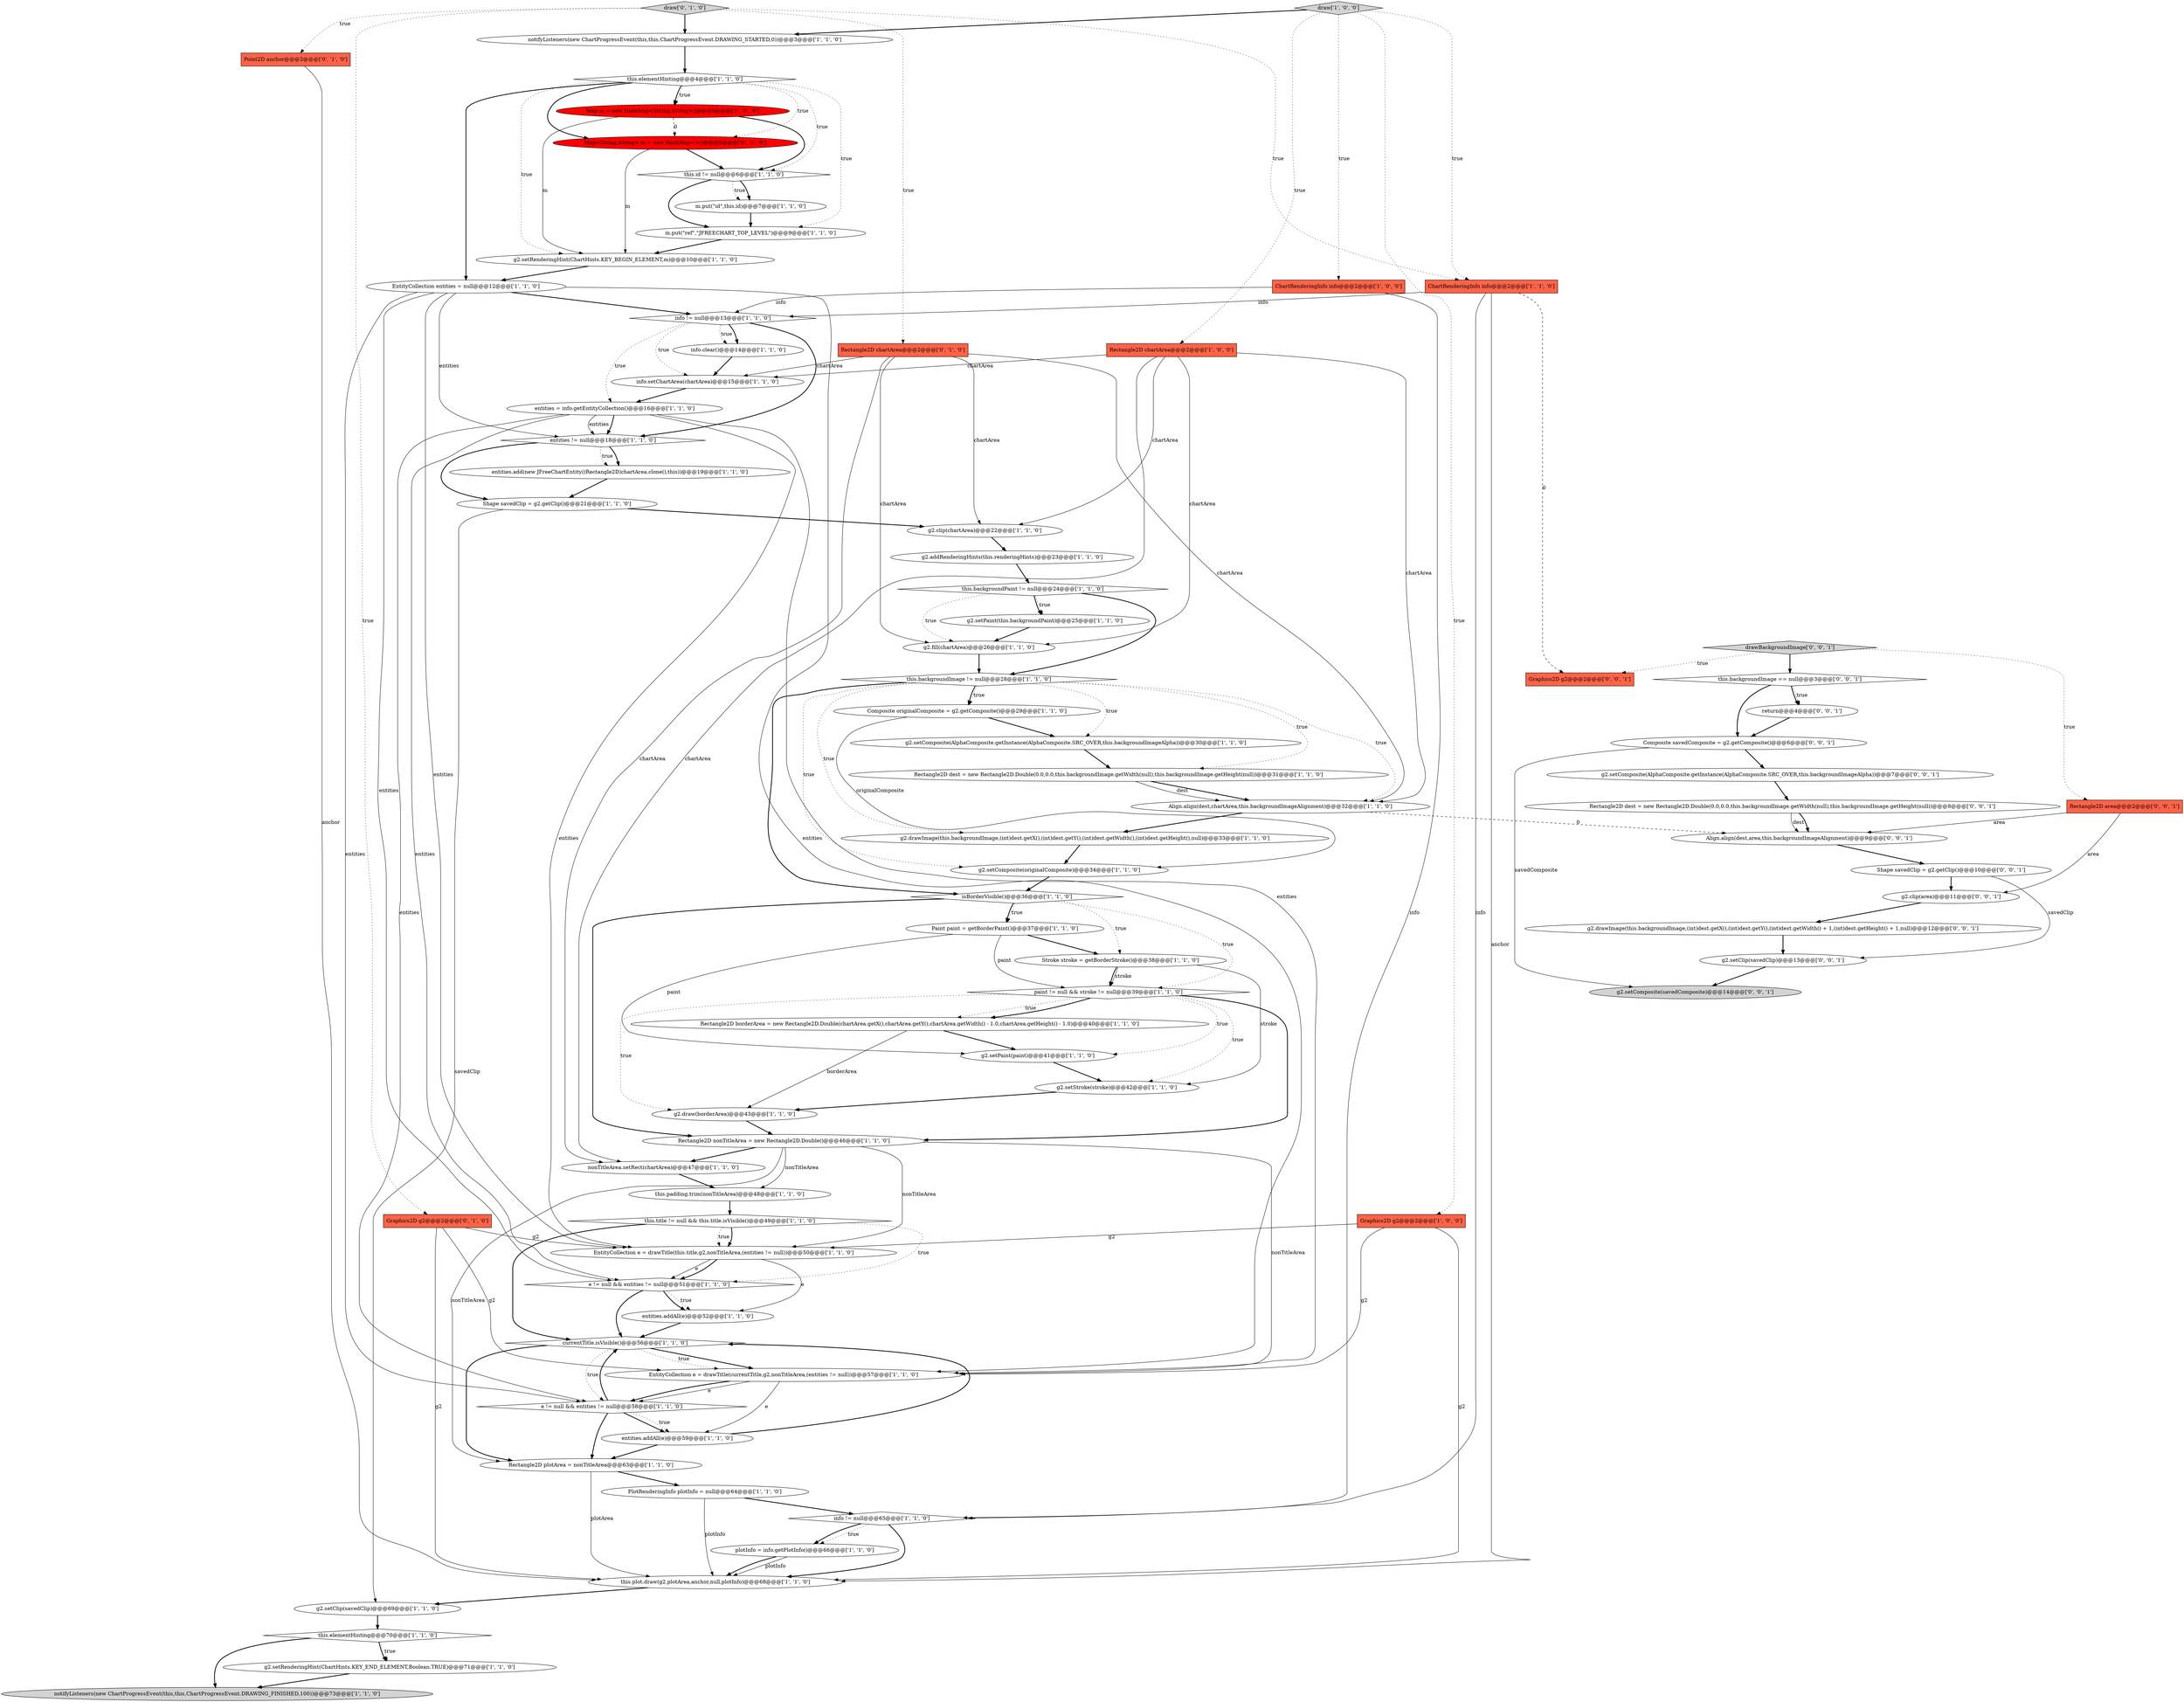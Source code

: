 digraph {
48 [style = filled, label = "m.put(\"id\",this.id)@@@7@@@['1', '1', '0']", fillcolor = white, shape = ellipse image = "AAA0AAABBB1BBB"];
64 [style = filled, label = "Map<String,String> m = new HashMap<>()@@@5@@@['0', '1', '0']", fillcolor = red, shape = ellipse image = "AAA1AAABBB2BBB"];
23 [style = filled, label = "Align.align(dest,chartArea,this.backgroundImageAlignment)@@@32@@@['1', '1', '0']", fillcolor = white, shape = ellipse image = "AAA0AAABBB1BBB"];
36 [style = filled, label = "notifyListeners(new ChartProgressEvent(this,this,ChartProgressEvent.DRAWING_FINISHED,100))@@@73@@@['1', '1', '0']", fillcolor = lightgray, shape = ellipse image = "AAA0AAABBB1BBB"];
15 [style = filled, label = "PlotRenderingInfo plotInfo = null@@@64@@@['1', '1', '0']", fillcolor = white, shape = ellipse image = "AAA0AAABBB1BBB"];
37 [style = filled, label = "this.backgroundImage != null@@@28@@@['1', '1', '0']", fillcolor = white, shape = diamond image = "AAA0AAABBB1BBB"];
62 [style = filled, label = "Point2D anchor@@@2@@@['0', '1', '0']", fillcolor = tomato, shape = box image = "AAA0AAABBB2BBB"];
40 [style = filled, label = "entities != null@@@18@@@['1', '1', '0']", fillcolor = white, shape = diamond image = "AAA0AAABBB1BBB"];
10 [style = filled, label = "this.padding.trim(nonTitleArea)@@@48@@@['1', '1', '0']", fillcolor = white, shape = ellipse image = "AAA0AAABBB1BBB"];
4 [style = filled, label = "Graphics2D g2@@@2@@@['1', '0', '0']", fillcolor = tomato, shape = box image = "AAA0AAABBB1BBB"];
51 [style = filled, label = "this.title != null && this.title.isVisible()@@@49@@@['1', '1', '0']", fillcolor = white, shape = diamond image = "AAA0AAABBB1BBB"];
12 [style = filled, label = "e != null && entities != null@@@51@@@['1', '1', '0']", fillcolor = white, shape = diamond image = "AAA0AAABBB1BBB"];
18 [style = filled, label = "ChartRenderingInfo info@@@2@@@['1', '0', '0']", fillcolor = tomato, shape = box image = "AAA0AAABBB1BBB"];
60 [style = filled, label = "Rectangle2D chartArea@@@2@@@['0', '1', '0']", fillcolor = tomato, shape = box image = "AAA0AAABBB2BBB"];
5 [style = filled, label = "Rectangle2D borderArea = new Rectangle2D.Double(chartArea.getX(),chartArea.getY(),chartArea.getWidth() - 1.0,chartArea.getHeight() - 1.0)@@@40@@@['1', '1', '0']", fillcolor = white, shape = ellipse image = "AAA0AAABBB1BBB"];
28 [style = filled, label = "this.backgroundPaint != null@@@24@@@['1', '1', '0']", fillcolor = white, shape = diamond image = "AAA0AAABBB1BBB"];
13 [style = filled, label = "m.put(\"ref\",\"JFREECHART_TOP_LEVEL\")@@@9@@@['1', '1', '0']", fillcolor = white, shape = ellipse image = "AAA0AAABBB1BBB"];
41 [style = filled, label = "g2.fill(chartArea)@@@26@@@['1', '1', '0']", fillcolor = white, shape = ellipse image = "AAA0AAABBB1BBB"];
61 [style = filled, label = "Graphics2D g2@@@2@@@['0', '1', '0']", fillcolor = tomato, shape = box image = "AAA0AAABBB2BBB"];
57 [style = filled, label = "this.elementHinting@@@70@@@['1', '1', '0']", fillcolor = white, shape = diamond image = "AAA0AAABBB1BBB"];
46 [style = filled, label = "ChartRenderingInfo info@@@2@@@['1', '1', '0']", fillcolor = tomato, shape = box image = "AAA0AAABBB1BBB"];
53 [style = filled, label = "this.plot.draw(g2,plotArea,anchor,null,plotInfo)@@@68@@@['1', '1', '0']", fillcolor = white, shape = ellipse image = "AAA0AAABBB1BBB"];
16 [style = filled, label = "nonTitleArea.setRect(chartArea)@@@47@@@['1', '1', '0']", fillcolor = white, shape = ellipse image = "AAA0AAABBB1BBB"];
7 [style = filled, label = "Rectangle2D chartArea@@@2@@@['1', '0', '0']", fillcolor = tomato, shape = box image = "AAA0AAABBB1BBB"];
69 [style = filled, label = "drawBackgroundImage['0', '0', '1']", fillcolor = lightgray, shape = diamond image = "AAA0AAABBB3BBB"];
74 [style = filled, label = "return@@@4@@@['0', '0', '1']", fillcolor = white, shape = ellipse image = "AAA0AAABBB3BBB"];
68 [style = filled, label = "this.backgroundImage == null@@@3@@@['0', '0', '1']", fillcolor = white, shape = diamond image = "AAA0AAABBB3BBB"];
50 [style = filled, label = "info != null@@@65@@@['1', '1', '0']", fillcolor = white, shape = diamond image = "AAA0AAABBB1BBB"];
66 [style = filled, label = "Rectangle2D dest = new Rectangle2D.Double(0.0,0.0,this.backgroundImage.getWidth(null),this.backgroundImage.getHeight(null))@@@8@@@['0', '0', '1']", fillcolor = white, shape = ellipse image = "AAA0AAABBB3BBB"];
1 [style = filled, label = "g2.setPaint(this.backgroundPaint)@@@25@@@['1', '1', '0']", fillcolor = white, shape = ellipse image = "AAA0AAABBB1BBB"];
14 [style = filled, label = "EntityCollection e = drawTitle(currentTitle,g2,nonTitleArea,(entities != null))@@@57@@@['1', '1', '0']", fillcolor = white, shape = ellipse image = "AAA0AAABBB1BBB"];
35 [style = filled, label = "Paint paint = getBorderPaint()@@@37@@@['1', '1', '0']", fillcolor = white, shape = ellipse image = "AAA0AAABBB1BBB"];
29 [style = filled, label = "g2.addRenderingHints(this.renderingHints)@@@23@@@['1', '1', '0']", fillcolor = white, shape = ellipse image = "AAA0AAABBB1BBB"];
55 [style = filled, label = "info.setChartArea(chartArea)@@@15@@@['1', '1', '0']", fillcolor = white, shape = ellipse image = "AAA0AAABBB1BBB"];
22 [style = filled, label = "g2.setStroke(stroke)@@@42@@@['1', '1', '0']", fillcolor = white, shape = ellipse image = "AAA0AAABBB1BBB"];
38 [style = filled, label = "g2.setComposite(AlphaComposite.getInstance(AlphaComposite.SRC_OVER,this.backgroundImageAlpha))@@@30@@@['1', '1', '0']", fillcolor = white, shape = ellipse image = "AAA0AAABBB1BBB"];
71 [style = filled, label = "g2.drawImage(this.backgroundImage,(int)dest.getX(),(int)dest.getY(),(int)dest.getWidth() + 1,(int)dest.getHeight() + 1,null)@@@12@@@['0', '0', '1']", fillcolor = white, shape = ellipse image = "AAA0AAABBB3BBB"];
56 [style = filled, label = "g2.setClip(savedClip)@@@69@@@['1', '1', '0']", fillcolor = white, shape = ellipse image = "AAA0AAABBB1BBB"];
3 [style = filled, label = "EntityCollection entities = null@@@12@@@['1', '1', '0']", fillcolor = white, shape = ellipse image = "AAA0AAABBB1BBB"];
67 [style = filled, label = "Rectangle2D area@@@2@@@['0', '0', '1']", fillcolor = tomato, shape = box image = "AAA0AAABBB3BBB"];
52 [style = filled, label = "g2.drawImage(this.backgroundImage,(int)dest.getX(),(int)dest.getY(),(int)dest.getWidth(),(int)dest.getHeight(),null)@@@33@@@['1', '1', '0']", fillcolor = white, shape = ellipse image = "AAA0AAABBB1BBB"];
70 [style = filled, label = "Align.align(dest,area,this.backgroundImageAlignment)@@@9@@@['0', '0', '1']", fillcolor = white, shape = ellipse image = "AAA0AAABBB3BBB"];
47 [style = filled, label = "g2.setComposite(originalComposite)@@@34@@@['1', '1', '0']", fillcolor = white, shape = ellipse image = "AAA0AAABBB1BBB"];
20 [style = filled, label = "plotInfo = info.getPlotInfo()@@@66@@@['1', '1', '0']", fillcolor = white, shape = ellipse image = "AAA0AAABBB1BBB"];
11 [style = filled, label = "g2.setRenderingHint(ChartHints.KEY_BEGIN_ELEMENT,m)@@@10@@@['1', '1', '0']", fillcolor = white, shape = ellipse image = "AAA0AAABBB1BBB"];
42 [style = filled, label = "Rectangle2D dest = new Rectangle2D.Double(0.0,0.0,this.backgroundImage.getWidth(null),this.backgroundImage.getHeight(null))@@@31@@@['1', '1', '0']", fillcolor = white, shape = ellipse image = "AAA0AAABBB1BBB"];
72 [style = filled, label = "g2.setClip(savedClip)@@@13@@@['0', '0', '1']", fillcolor = white, shape = ellipse image = "AAA0AAABBB3BBB"];
54 [style = filled, label = "this.id != null@@@6@@@['1', '1', '0']", fillcolor = white, shape = diamond image = "AAA0AAABBB1BBB"];
2 [style = filled, label = "g2.draw(borderArea)@@@43@@@['1', '1', '0']", fillcolor = white, shape = ellipse image = "AAA0AAABBB1BBB"];
9 [style = filled, label = "entities.addAll(e)@@@59@@@['1', '1', '0']", fillcolor = white, shape = ellipse image = "AAA0AAABBB1BBB"];
32 [style = filled, label = "Rectangle2D nonTitleArea = new Rectangle2D.Double()@@@46@@@['1', '1', '0']", fillcolor = white, shape = ellipse image = "AAA0AAABBB1BBB"];
63 [style = filled, label = "draw['0', '1', '0']", fillcolor = lightgray, shape = diamond image = "AAA0AAABBB2BBB"];
65 [style = filled, label = "g2.setComposite(AlphaComposite.getInstance(AlphaComposite.SRC_OVER,this.backgroundImageAlpha))@@@7@@@['0', '0', '1']", fillcolor = white, shape = ellipse image = "AAA0AAABBB3BBB"];
77 [style = filled, label = "Graphics2D g2@@@2@@@['0', '0', '1']", fillcolor = tomato, shape = box image = "AAA0AAABBB3BBB"];
24 [style = filled, label = "EntityCollection e = drawTitle(this.title,g2,nonTitleArea,(entities != null))@@@50@@@['1', '1', '0']", fillcolor = white, shape = ellipse image = "AAA0AAABBB1BBB"];
33 [style = filled, label = "Map m = new HashMap<String,String>()@@@5@@@['1', '0', '0']", fillcolor = red, shape = ellipse image = "AAA1AAABBB1BBB"];
59 [style = filled, label = "entities = info.getEntityCollection()@@@16@@@['1', '1', '0']", fillcolor = white, shape = ellipse image = "AAA0AAABBB1BBB"];
8 [style = filled, label = "info != null@@@13@@@['1', '1', '0']", fillcolor = white, shape = diamond image = "AAA0AAABBB1BBB"];
76 [style = filled, label = "Composite savedComposite = g2.getComposite()@@@6@@@['0', '0', '1']", fillcolor = white, shape = ellipse image = "AAA0AAABBB3BBB"];
43 [style = filled, label = "g2.setPaint(paint)@@@41@@@['1', '1', '0']", fillcolor = white, shape = ellipse image = "AAA0AAABBB1BBB"];
44 [style = filled, label = "Composite originalComposite = g2.getComposite()@@@29@@@['1', '1', '0']", fillcolor = white, shape = ellipse image = "AAA0AAABBB1BBB"];
30 [style = filled, label = "Stroke stroke = getBorderStroke()@@@38@@@['1', '1', '0']", fillcolor = white, shape = ellipse image = "AAA0AAABBB1BBB"];
25 [style = filled, label = "currentTitle.isVisible()@@@56@@@['1', '1', '0']", fillcolor = white, shape = diamond image = "AAA0AAABBB1BBB"];
45 [style = filled, label = "entities.addAll(e)@@@52@@@['1', '1', '0']", fillcolor = white, shape = ellipse image = "AAA0AAABBB1BBB"];
49 [style = filled, label = "Shape savedClip = g2.getClip()@@@21@@@['1', '1', '0']", fillcolor = white, shape = ellipse image = "AAA0AAABBB1BBB"];
58 [style = filled, label = "notifyListeners(new ChartProgressEvent(this,this,ChartProgressEvent.DRAWING_STARTED,0))@@@3@@@['1', '1', '0']", fillcolor = white, shape = ellipse image = "AAA0AAABBB1BBB"];
75 [style = filled, label = "Shape savedClip = g2.getClip()@@@10@@@['0', '0', '1']", fillcolor = white, shape = ellipse image = "AAA0AAABBB3BBB"];
39 [style = filled, label = "Rectangle2D plotArea = nonTitleArea@@@63@@@['1', '1', '0']", fillcolor = white, shape = ellipse image = "AAA0AAABBB1BBB"];
6 [style = filled, label = "draw['1', '0', '0']", fillcolor = lightgray, shape = diamond image = "AAA0AAABBB1BBB"];
21 [style = filled, label = "g2.clip(chartArea)@@@22@@@['1', '1', '0']", fillcolor = white, shape = ellipse image = "AAA0AAABBB1BBB"];
0 [style = filled, label = "paint != null && stroke != null@@@39@@@['1', '1', '0']", fillcolor = white, shape = diamond image = "AAA0AAABBB1BBB"];
17 [style = filled, label = "g2.setRenderingHint(ChartHints.KEY_END_ELEMENT,Boolean.TRUE)@@@71@@@['1', '1', '0']", fillcolor = white, shape = ellipse image = "AAA0AAABBB1BBB"];
73 [style = filled, label = "g2.clip(area)@@@11@@@['0', '0', '1']", fillcolor = white, shape = ellipse image = "AAA0AAABBB3BBB"];
34 [style = filled, label = "info.clear()@@@14@@@['1', '1', '0']", fillcolor = white, shape = ellipse image = "AAA0AAABBB1BBB"];
26 [style = filled, label = "isBorderVisible()@@@36@@@['1', '1', '0']", fillcolor = white, shape = diamond image = "AAA0AAABBB1BBB"];
31 [style = filled, label = "e != null && entities != null@@@58@@@['1', '1', '0']", fillcolor = white, shape = diamond image = "AAA0AAABBB1BBB"];
19 [style = filled, label = "this.elementHinting@@@4@@@['1', '1', '0']", fillcolor = white, shape = diamond image = "AAA0AAABBB1BBB"];
27 [style = filled, label = "entities.add(new JFreeChartEntity((Rectangle2D)chartArea.clone(),this))@@@19@@@['1', '1', '0']", fillcolor = white, shape = ellipse image = "AAA0AAABBB1BBB"];
78 [style = filled, label = "g2.setComposite(savedComposite)@@@14@@@['0', '0', '1']", fillcolor = lightgray, shape = ellipse image = "AAA0AAABBB3BBB"];
42->23 [style = bold, label=""];
7->41 [style = solid, label="chartArea"];
40->49 [style = bold, label=""];
12->45 [style = bold, label=""];
0->5 [style = dotted, label="true"];
31->9 [style = bold, label=""];
32->39 [style = solid, label="nonTitleArea"];
51->24 [style = bold, label=""];
60->55 [style = solid, label="chartArea"];
61->14 [style = solid, label="g2"];
7->21 [style = solid, label="chartArea"];
25->14 [style = bold, label=""];
30->0 [style = solid, label="stroke"];
24->12 [style = solid, label="e"];
69->68 [style = bold, label=""];
38->42 [style = bold, label=""];
8->40 [style = bold, label=""];
27->49 [style = bold, label=""];
17->36 [style = bold, label=""];
37->38 [style = dotted, label="true"];
52->47 [style = bold, label=""];
45->25 [style = bold, label=""];
6->18 [style = dotted, label="true"];
63->61 [style = dotted, label="true"];
61->24 [style = solid, label="g2"];
26->30 [style = dotted, label="true"];
23->52 [style = bold, label=""];
19->11 [style = dotted, label="true"];
47->26 [style = bold, label=""];
26->35 [style = bold, label=""];
68->74 [style = bold, label=""];
73->71 [style = bold, label=""];
58->19 [style = bold, label=""];
2->32 [style = bold, label=""];
19->64 [style = dotted, label="true"];
31->9 [style = dotted, label="true"];
8->55 [style = dotted, label="true"];
3->14 [style = solid, label="entities"];
49->56 [style = solid, label="savedClip"];
14->31 [style = solid, label="e"];
3->31 [style = solid, label="entities"];
19->3 [style = bold, label=""];
64->11 [style = solid, label="m"];
8->34 [style = bold, label=""];
28->37 [style = bold, label=""];
60->21 [style = solid, label="chartArea"];
10->51 [style = bold, label=""];
26->32 [style = bold, label=""];
9->39 [style = bold, label=""];
1->41 [style = bold, label=""];
46->77 [style = dashed, label="0"];
55->59 [style = bold, label=""];
37->26 [style = bold, label=""];
0->43 [style = dotted, label="true"];
68->76 [style = bold, label=""];
19->54 [style = dotted, label="true"];
7->23 [style = solid, label="chartArea"];
51->24 [style = dotted, label="true"];
15->50 [style = bold, label=""];
41->37 [style = bold, label=""];
19->33 [style = dotted, label="true"];
65->66 [style = bold, label=""];
56->57 [style = bold, label=""];
62->53 [style = solid, label="anchor"];
13->11 [style = bold, label=""];
46->8 [style = solid, label="info"];
59->24 [style = solid, label="entities"];
61->53 [style = solid, label="g2"];
44->38 [style = bold, label=""];
46->53 [style = solid, label="anchor"];
8->34 [style = dotted, label="true"];
42->23 [style = solid, label="dest"];
32->24 [style = solid, label="nonTitleArea"];
33->11 [style = solid, label="m"];
21->29 [style = bold, label=""];
30->22 [style = solid, label="stroke"];
60->16 [style = solid, label="chartArea"];
70->75 [style = bold, label=""];
14->9 [style = solid, label="e"];
43->22 [style = bold, label=""];
63->46 [style = dotted, label="true"];
6->7 [style = dotted, label="true"];
51->25 [style = bold, label=""];
53->56 [style = bold, label=""];
67->70 [style = solid, label="area"];
37->52 [style = dotted, label="true"];
48->13 [style = bold, label=""];
75->72 [style = solid, label="savedClip"];
66->70 [style = solid, label="dest"];
28->41 [style = dotted, label="true"];
57->17 [style = dotted, label="true"];
59->14 [style = solid, label="entities"];
19->33 [style = bold, label=""];
57->17 [style = bold, label=""];
24->12 [style = bold, label=""];
20->53 [style = solid, label="plotInfo"];
66->70 [style = bold, label=""];
31->25 [style = bold, label=""];
22->2 [style = bold, label=""];
25->39 [style = bold, label=""];
19->64 [style = bold, label=""];
32->14 [style = solid, label="nonTitleArea"];
7->55 [style = solid, label="chartArea"];
25->31 [style = dotted, label="true"];
4->53 [style = solid, label="g2"];
46->50 [style = solid, label="info"];
54->48 [style = dotted, label="true"];
18->8 [style = solid, label="info"];
34->55 [style = bold, label=""];
51->12 [style = dotted, label="true"];
32->16 [style = bold, label=""];
3->24 [style = solid, label="entities"];
28->1 [style = dotted, label="true"];
60->41 [style = solid, label="chartArea"];
63->60 [style = dotted, label="true"];
71->72 [style = bold, label=""];
23->70 [style = dashed, label="0"];
59->31 [style = solid, label="entities"];
60->23 [style = solid, label="chartArea"];
5->2 [style = solid, label="borderArea"];
44->47 [style = solid, label="originalComposite"];
11->3 [style = bold, label=""];
63->62 [style = dotted, label="true"];
40->27 [style = bold, label=""];
3->8 [style = bold, label=""];
14->31 [style = bold, label=""];
76->78 [style = solid, label="savedComposite"];
37->44 [style = bold, label=""];
75->73 [style = bold, label=""];
33->64 [style = dashed, label="0"];
35->0 [style = solid, label="paint"];
24->45 [style = solid, label="e"];
30->0 [style = bold, label=""];
31->39 [style = bold, label=""];
37->42 [style = dotted, label="true"];
0->32 [style = bold, label=""];
40->27 [style = dotted, label="true"];
26->35 [style = dotted, label="true"];
35->30 [style = bold, label=""];
37->44 [style = dotted, label="true"];
6->46 [style = dotted, label="true"];
0->5 [style = bold, label=""];
4->14 [style = solid, label="g2"];
39->53 [style = solid, label="plotArea"];
50->20 [style = dotted, label="true"];
39->15 [style = bold, label=""];
69->67 [style = dotted, label="true"];
3->40 [style = solid, label="entities"];
32->10 [style = solid, label="nonTitleArea"];
16->10 [style = bold, label=""];
15->53 [style = solid, label="plotInfo"];
59->40 [style = bold, label=""];
50->20 [style = bold, label=""];
59->12 [style = solid, label="entities"];
35->43 [style = solid, label="paint"];
54->48 [style = bold, label=""];
28->1 [style = bold, label=""];
19->13 [style = dotted, label="true"];
25->14 [style = dotted, label="true"];
64->54 [style = bold, label=""];
20->53 [style = bold, label=""];
8->59 [style = dotted, label="true"];
49->21 [style = bold, label=""];
0->22 [style = dotted, label="true"];
5->43 [style = bold, label=""];
29->28 [style = bold, label=""];
63->58 [style = bold, label=""];
72->78 [style = bold, label=""];
4->24 [style = solid, label="g2"];
18->50 [style = solid, label="info"];
12->45 [style = dotted, label="true"];
54->13 [style = bold, label=""];
6->4 [style = dotted, label="true"];
68->74 [style = dotted, label="true"];
12->25 [style = bold, label=""];
9->25 [style = bold, label=""];
69->77 [style = dotted, label="true"];
57->36 [style = bold, label=""];
76->65 [style = bold, label=""];
37->47 [style = dotted, label="true"];
59->40 [style = solid, label="entities"];
3->12 [style = solid, label="entities"];
67->73 [style = solid, label="area"];
0->2 [style = dotted, label="true"];
6->58 [style = bold, label=""];
37->23 [style = dotted, label="true"];
33->54 [style = bold, label=""];
50->53 [style = bold, label=""];
7->16 [style = solid, label="chartArea"];
26->0 [style = dotted, label="true"];
74->76 [style = bold, label=""];
}
